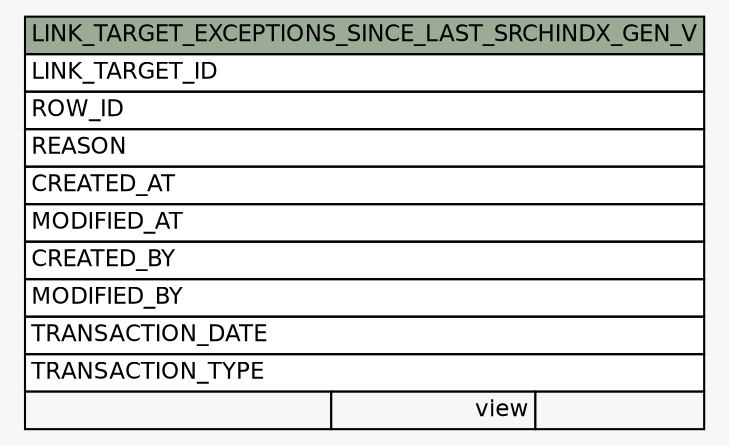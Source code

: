 // dot 2.38.0 on Windows 10 10.0
// SchemaSpy rev Unknown
digraph "LINK_TARGET_EXCEPTIONS_SINCE_LAST_SRCHINDX_GEN_V" {
  graph [
    rankdir="RL"
    bgcolor="#f7f7f7"
    nodesep="0.18"
    ranksep="0.46"
    fontname="Helvetica"
    fontsize="11"
  ];
  node [
    fontname="Helvetica"
    fontsize="11"
    shape="plaintext"
  ];
  edge [
    arrowsize="0.8"
  ];
  "LINK_TARGET_EXCEPTIONS_SINCE_LAST_SRCHINDX_GEN_V" [
    label=<
    <TABLE BORDER="0" CELLBORDER="1" CELLSPACING="0" BGCOLOR="#ffffff">
      <TR><TD COLSPAN="3" BGCOLOR="#9bab96" ALIGN="CENTER">LINK_TARGET_EXCEPTIONS_SINCE_LAST_SRCHINDX_GEN_V</TD></TR>
      <TR><TD PORT="LINK_TARGET_ID" COLSPAN="3" ALIGN="LEFT">LINK_TARGET_ID</TD></TR>
      <TR><TD PORT="ROW_ID" COLSPAN="3" ALIGN="LEFT">ROW_ID</TD></TR>
      <TR><TD PORT="REASON" COLSPAN="3" ALIGN="LEFT">REASON</TD></TR>
      <TR><TD PORT="CREATED_AT" COLSPAN="3" ALIGN="LEFT">CREATED_AT</TD></TR>
      <TR><TD PORT="MODIFIED_AT" COLSPAN="3" ALIGN="LEFT">MODIFIED_AT</TD></TR>
      <TR><TD PORT="CREATED_BY" COLSPAN="3" ALIGN="LEFT">CREATED_BY</TD></TR>
      <TR><TD PORT="MODIFIED_BY" COLSPAN="3" ALIGN="LEFT">MODIFIED_BY</TD></TR>
      <TR><TD PORT="TRANSACTION_DATE" COLSPAN="3" ALIGN="LEFT">TRANSACTION_DATE</TD></TR>
      <TR><TD PORT="TRANSACTION_TYPE" COLSPAN="3" ALIGN="LEFT">TRANSACTION_TYPE</TD></TR>
      <TR><TD ALIGN="LEFT" BGCOLOR="#f7f7f7">  </TD><TD ALIGN="RIGHT" BGCOLOR="#f7f7f7">view</TD><TD ALIGN="RIGHT" BGCOLOR="#f7f7f7">  </TD></TR>
    </TABLE>>
    URL="tables/LINK_TARGET_EXCEPTIONS_SINCE_LAST_SRCHINDX_GEN_V.html"
    tooltip="LINK_TARGET_EXCEPTIONS_SINCE_LAST_SRCHINDX_GEN_V"
  ];
}
